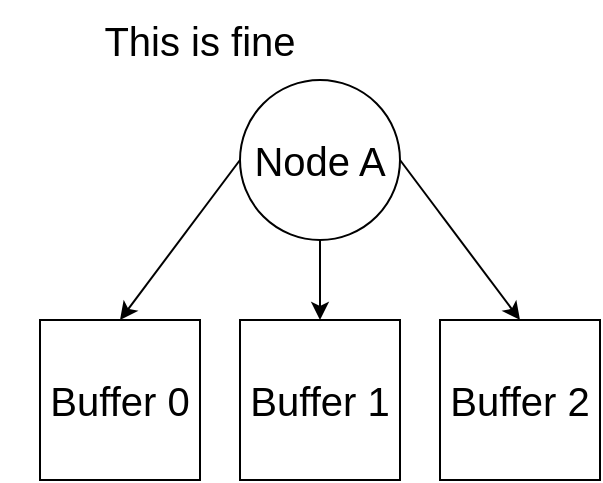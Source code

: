 <mxfile version="21.6.8" type="device">
  <diagram name="Page-1" id="VZIIqRRXdtm2IghGHygO">
    <mxGraphModel dx="794" dy="432" grid="1" gridSize="10" guides="1" tooltips="1" connect="1" arrows="1" fold="1" page="1" pageScale="1" pageWidth="1100" pageHeight="850" math="0" shadow="0">
      <root>
        <mxCell id="0" />
        <mxCell id="1" parent="0" />
        <mxCell id="yGDUpH8PwBbuWofxzC0n-1" value="&lt;font style=&quot;font-size: 20px;&quot;&gt;Node A&lt;br&gt;&lt;/font&gt;" style="ellipse;whiteSpace=wrap;html=1;aspect=fixed;" vertex="1" parent="1">
          <mxGeometry x="120" y="40" width="80" height="80" as="geometry" />
        </mxCell>
        <mxCell id="yGDUpH8PwBbuWofxzC0n-2" value="&lt;font style=&quot;font-size: 20px;&quot;&gt;This is fine&lt;/font&gt;" style="text;html=1;strokeColor=none;fillColor=none;align=center;verticalAlign=middle;whiteSpace=wrap;rounded=0;" vertex="1" parent="1">
          <mxGeometry width="200" height="40" as="geometry" />
        </mxCell>
        <mxCell id="yGDUpH8PwBbuWofxzC0n-6" value="" style="endArrow=classic;html=1;rounded=0;exitX=0;exitY=0.5;exitDx=0;exitDy=0;entryX=0.5;entryY=0;entryDx=0;entryDy=0;" edge="1" parent="1" source="yGDUpH8PwBbuWofxzC0n-1" target="yGDUpH8PwBbuWofxzC0n-9">
          <mxGeometry width="50" height="50" relative="1" as="geometry">
            <mxPoint x="40" y="50" as="sourcePoint" />
            <mxPoint x="40" y="160" as="targetPoint" />
          </mxGeometry>
        </mxCell>
        <mxCell id="yGDUpH8PwBbuWofxzC0n-7" value="" style="endArrow=classic;html=1;rounded=0;exitX=1;exitY=0.5;exitDx=0;exitDy=0;entryX=0.5;entryY=0;entryDx=0;entryDy=0;" edge="1" parent="1" source="yGDUpH8PwBbuWofxzC0n-1" target="yGDUpH8PwBbuWofxzC0n-11">
          <mxGeometry width="50" height="50" relative="1" as="geometry">
            <mxPoint x="240" y="100" as="sourcePoint" />
            <mxPoint x="280" y="160" as="targetPoint" />
          </mxGeometry>
        </mxCell>
        <mxCell id="yGDUpH8PwBbuWofxzC0n-8" value="" style="endArrow=classic;html=1;rounded=0;exitX=0.5;exitY=1;exitDx=0;exitDy=0;entryX=0.5;entryY=0;entryDx=0;entryDy=0;" edge="1" parent="1" source="yGDUpH8PwBbuWofxzC0n-1">
          <mxGeometry width="50" height="50" relative="1" as="geometry">
            <mxPoint x="200" y="160" as="sourcePoint" />
            <mxPoint x="160" y="160" as="targetPoint" />
          </mxGeometry>
        </mxCell>
        <mxCell id="yGDUpH8PwBbuWofxzC0n-9" value="&lt;font style=&quot;font-size: 20px;&quot;&gt;Buffer 0&lt;/font&gt;" style="whiteSpace=wrap;html=1;aspect=fixed;" vertex="1" parent="1">
          <mxGeometry x="20" y="160" width="80" height="80" as="geometry" />
        </mxCell>
        <mxCell id="yGDUpH8PwBbuWofxzC0n-10" value="&lt;font style=&quot;font-size: 20px;&quot;&gt;Buffer 1&lt;br&gt;&lt;/font&gt;" style="whiteSpace=wrap;html=1;aspect=fixed;" vertex="1" parent="1">
          <mxGeometry x="120" y="160" width="80" height="80" as="geometry" />
        </mxCell>
        <mxCell id="yGDUpH8PwBbuWofxzC0n-11" value="&lt;font style=&quot;font-size: 20px;&quot;&gt;Buffer 2&lt;br&gt;&lt;/font&gt;" style="whiteSpace=wrap;html=1;aspect=fixed;" vertex="1" parent="1">
          <mxGeometry x="220" y="160" width="80" height="80" as="geometry" />
        </mxCell>
      </root>
    </mxGraphModel>
  </diagram>
</mxfile>
